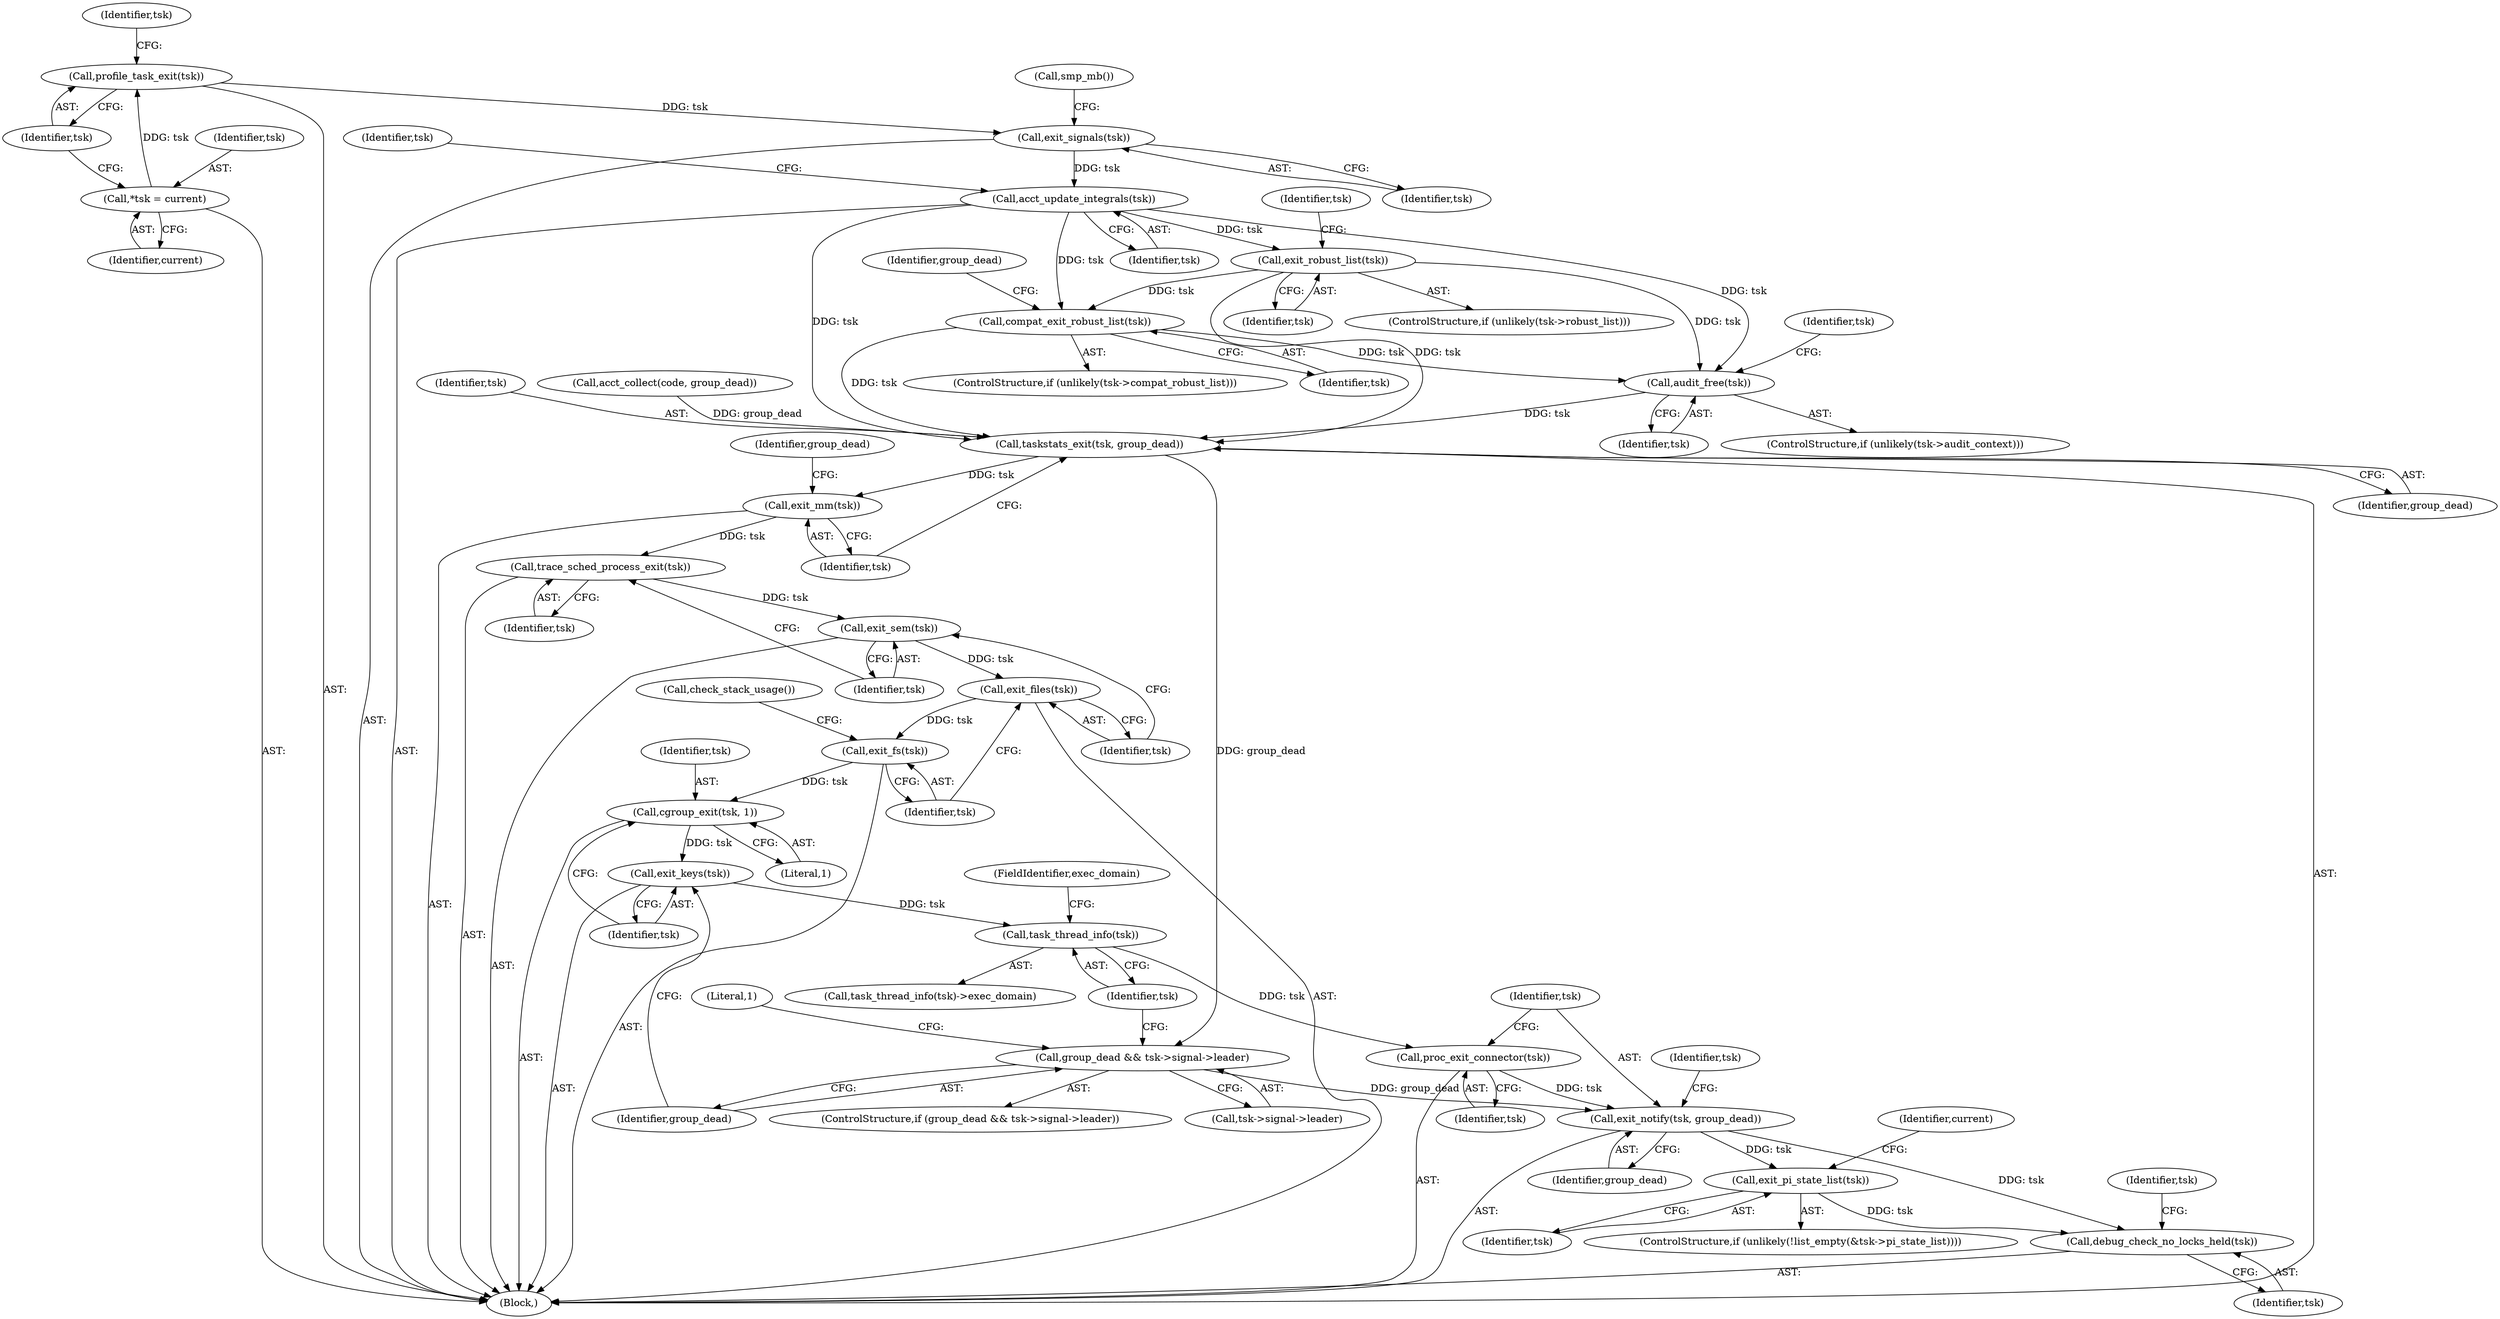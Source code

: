digraph "0_linux_8141c7f3e7aee618312fa1c15109e1219de784a7@API" {
"1000163" [label="(Call,exit_signals(tsk))"];
"1000118" [label="(Call,profile_task_exit(tsk))"];
"1000114" [label="(Call,*tsk = current)"];
"1000174" [label="(Call,acct_update_integrals(tsk))"];
"1000220" [label="(Call,exit_robust_list(tsk))"];
"1000227" [label="(Call,compat_exit_robust_list(tsk))"];
"1000237" [label="(Call,audit_free(tsk))"];
"1000244" [label="(Call,taskstats_exit(tsk, group_dead))"];
"1000247" [label="(Call,exit_mm(tsk))"];
"1000252" [label="(Call,trace_sched_process_exit(tsk))"];
"1000254" [label="(Call,exit_sem(tsk))"];
"1000256" [label="(Call,exit_files(tsk))"];
"1000258" [label="(Call,exit_fs(tsk))"];
"1000262" [label="(Call,cgroup_exit(tsk, 1))"];
"1000265" [label="(Call,exit_keys(tsk))"];
"1000280" [label="(Call,task_thread_info(tsk))"];
"1000294" [label="(Call,proc_exit_connector(tsk))"];
"1000296" [label="(Call,exit_notify(tsk, group_dead))"];
"1000316" [label="(Call,exit_pi_state_list(tsk))"];
"1000327" [label="(Call,debug_check_no_locks_held(tsk))"];
"1000268" [label="(Call,group_dead && tsk->signal->leader)"];
"1000241" [label="(Identifier,tsk)"];
"1000301" [label="(Identifier,tsk)"];
"1000228" [label="(Identifier,tsk)"];
"1000230" [label="(Identifier,group_dead)"];
"1000124" [label="(Identifier,tsk)"];
"1000247" [label="(Call,exit_mm(tsk))"];
"1000225" [label="(Identifier,tsk)"];
"1000276" [label="(Literal,1)"];
"1000294" [label="(Call,proc_exit_connector(tsk))"];
"1000282" [label="(FieldIdentifier,exec_domain)"];
"1000281" [label="(Identifier,tsk)"];
"1000296" [label="(Call,exit_notify(tsk, group_dead))"];
"1000317" [label="(Identifier,tsk)"];
"1000114" [label="(Call,*tsk = current)"];
"1000255" [label="(Identifier,tsk)"];
"1000178" [label="(Identifier,tsk)"];
"1000232" [label="(ControlStructure,if (unlikely(tsk->audit_context)))"];
"1000270" [label="(Call,tsk->signal->leader)"];
"1000112" [label="(Block,)"];
"1000268" [label="(Call,group_dead && tsk->signal->leader)"];
"1000164" [label="(Identifier,tsk)"];
"1000115" [label="(Identifier,tsk)"];
"1000221" [label="(Identifier,tsk)"];
"1000245" [label="(Identifier,tsk)"];
"1000265" [label="(Call,exit_keys(tsk))"];
"1000248" [label="(Identifier,tsk)"];
"1000266" [label="(Identifier,tsk)"];
"1000298" [label="(Identifier,group_dead)"];
"1000116" [label="(Identifier,current)"];
"1000175" [label="(Identifier,tsk)"];
"1000220" [label="(Call,exit_robust_list(tsk))"];
"1000215" [label="(ControlStructure,if (unlikely(tsk->robust_list)))"];
"1000238" [label="(Identifier,tsk)"];
"1000259" [label="(Identifier,tsk)"];
"1000308" [label="(ControlStructure,if (unlikely(!list_empty(&tsk->pi_state_list))))"];
"1000263" [label="(Identifier,tsk)"];
"1000118" [label="(Call,profile_task_exit(tsk))"];
"1000260" [label="(Call,check_stack_usage())"];
"1000280" [label="(Call,task_thread_info(tsk))"];
"1000174" [label="(Call,acct_update_integrals(tsk))"];
"1000212" [label="(Call,acct_collect(code, group_dead))"];
"1000253" [label="(Identifier,tsk)"];
"1000227" [label="(Call,compat_exit_robust_list(tsk))"];
"1000269" [label="(Identifier,group_dead)"];
"1000237" [label="(Call,audit_free(tsk))"];
"1000119" [label="(Identifier,tsk)"];
"1000262" [label="(Call,cgroup_exit(tsk, 1))"];
"1000264" [label="(Literal,1)"];
"1000244" [label="(Call,taskstats_exit(tsk, group_dead))"];
"1000256" [label="(Call,exit_files(tsk))"];
"1000321" [label="(Identifier,current)"];
"1000267" [label="(ControlStructure,if (group_dead && tsk->signal->leader))"];
"1000163" [label="(Call,exit_signals(tsk))"];
"1000252" [label="(Call,trace_sched_process_exit(tsk))"];
"1000250" [label="(Identifier,group_dead)"];
"1000246" [label="(Identifier,group_dead)"];
"1000297" [label="(Identifier,tsk)"];
"1000316" [label="(Call,exit_pi_state_list(tsk))"];
"1000254" [label="(Call,exit_sem(tsk))"];
"1000165" [label="(Call,smp_mb())"];
"1000257" [label="(Identifier,tsk)"];
"1000328" [label="(Identifier,tsk)"];
"1000295" [label="(Identifier,tsk)"];
"1000327" [label="(Call,debug_check_no_locks_held(tsk))"];
"1000331" [label="(Identifier,tsk)"];
"1000222" [label="(ControlStructure,if (unlikely(tsk->compat_robust_list)))"];
"1000258" [label="(Call,exit_fs(tsk))"];
"1000279" [label="(Call,task_thread_info(tsk)->exec_domain)"];
"1000163" -> "1000112"  [label="AST: "];
"1000163" -> "1000164"  [label="CFG: "];
"1000164" -> "1000163"  [label="AST: "];
"1000165" -> "1000163"  [label="CFG: "];
"1000118" -> "1000163"  [label="DDG: tsk"];
"1000163" -> "1000174"  [label="DDG: tsk"];
"1000118" -> "1000112"  [label="AST: "];
"1000118" -> "1000119"  [label="CFG: "];
"1000119" -> "1000118"  [label="AST: "];
"1000124" -> "1000118"  [label="CFG: "];
"1000114" -> "1000118"  [label="DDG: tsk"];
"1000114" -> "1000112"  [label="AST: "];
"1000114" -> "1000116"  [label="CFG: "];
"1000115" -> "1000114"  [label="AST: "];
"1000116" -> "1000114"  [label="AST: "];
"1000119" -> "1000114"  [label="CFG: "];
"1000174" -> "1000112"  [label="AST: "];
"1000174" -> "1000175"  [label="CFG: "];
"1000175" -> "1000174"  [label="AST: "];
"1000178" -> "1000174"  [label="CFG: "];
"1000174" -> "1000220"  [label="DDG: tsk"];
"1000174" -> "1000227"  [label="DDG: tsk"];
"1000174" -> "1000237"  [label="DDG: tsk"];
"1000174" -> "1000244"  [label="DDG: tsk"];
"1000220" -> "1000215"  [label="AST: "];
"1000220" -> "1000221"  [label="CFG: "];
"1000221" -> "1000220"  [label="AST: "];
"1000225" -> "1000220"  [label="CFG: "];
"1000220" -> "1000227"  [label="DDG: tsk"];
"1000220" -> "1000237"  [label="DDG: tsk"];
"1000220" -> "1000244"  [label="DDG: tsk"];
"1000227" -> "1000222"  [label="AST: "];
"1000227" -> "1000228"  [label="CFG: "];
"1000228" -> "1000227"  [label="AST: "];
"1000230" -> "1000227"  [label="CFG: "];
"1000227" -> "1000237"  [label="DDG: tsk"];
"1000227" -> "1000244"  [label="DDG: tsk"];
"1000237" -> "1000232"  [label="AST: "];
"1000237" -> "1000238"  [label="CFG: "];
"1000238" -> "1000237"  [label="AST: "];
"1000241" -> "1000237"  [label="CFG: "];
"1000237" -> "1000244"  [label="DDG: tsk"];
"1000244" -> "1000112"  [label="AST: "];
"1000244" -> "1000246"  [label="CFG: "];
"1000245" -> "1000244"  [label="AST: "];
"1000246" -> "1000244"  [label="AST: "];
"1000248" -> "1000244"  [label="CFG: "];
"1000212" -> "1000244"  [label="DDG: group_dead"];
"1000244" -> "1000247"  [label="DDG: tsk"];
"1000244" -> "1000268"  [label="DDG: group_dead"];
"1000247" -> "1000112"  [label="AST: "];
"1000247" -> "1000248"  [label="CFG: "];
"1000248" -> "1000247"  [label="AST: "];
"1000250" -> "1000247"  [label="CFG: "];
"1000247" -> "1000252"  [label="DDG: tsk"];
"1000252" -> "1000112"  [label="AST: "];
"1000252" -> "1000253"  [label="CFG: "];
"1000253" -> "1000252"  [label="AST: "];
"1000255" -> "1000252"  [label="CFG: "];
"1000252" -> "1000254"  [label="DDG: tsk"];
"1000254" -> "1000112"  [label="AST: "];
"1000254" -> "1000255"  [label="CFG: "];
"1000255" -> "1000254"  [label="AST: "];
"1000257" -> "1000254"  [label="CFG: "];
"1000254" -> "1000256"  [label="DDG: tsk"];
"1000256" -> "1000112"  [label="AST: "];
"1000256" -> "1000257"  [label="CFG: "];
"1000257" -> "1000256"  [label="AST: "];
"1000259" -> "1000256"  [label="CFG: "];
"1000256" -> "1000258"  [label="DDG: tsk"];
"1000258" -> "1000112"  [label="AST: "];
"1000258" -> "1000259"  [label="CFG: "];
"1000259" -> "1000258"  [label="AST: "];
"1000260" -> "1000258"  [label="CFG: "];
"1000258" -> "1000262"  [label="DDG: tsk"];
"1000262" -> "1000112"  [label="AST: "];
"1000262" -> "1000264"  [label="CFG: "];
"1000263" -> "1000262"  [label="AST: "];
"1000264" -> "1000262"  [label="AST: "];
"1000266" -> "1000262"  [label="CFG: "];
"1000262" -> "1000265"  [label="DDG: tsk"];
"1000265" -> "1000112"  [label="AST: "];
"1000265" -> "1000266"  [label="CFG: "];
"1000266" -> "1000265"  [label="AST: "];
"1000269" -> "1000265"  [label="CFG: "];
"1000265" -> "1000280"  [label="DDG: tsk"];
"1000280" -> "1000279"  [label="AST: "];
"1000280" -> "1000281"  [label="CFG: "];
"1000281" -> "1000280"  [label="AST: "];
"1000282" -> "1000280"  [label="CFG: "];
"1000280" -> "1000294"  [label="DDG: tsk"];
"1000294" -> "1000112"  [label="AST: "];
"1000294" -> "1000295"  [label="CFG: "];
"1000295" -> "1000294"  [label="AST: "];
"1000297" -> "1000294"  [label="CFG: "];
"1000294" -> "1000296"  [label="DDG: tsk"];
"1000296" -> "1000112"  [label="AST: "];
"1000296" -> "1000298"  [label="CFG: "];
"1000297" -> "1000296"  [label="AST: "];
"1000298" -> "1000296"  [label="AST: "];
"1000301" -> "1000296"  [label="CFG: "];
"1000268" -> "1000296"  [label="DDG: group_dead"];
"1000296" -> "1000316"  [label="DDG: tsk"];
"1000296" -> "1000327"  [label="DDG: tsk"];
"1000316" -> "1000308"  [label="AST: "];
"1000316" -> "1000317"  [label="CFG: "];
"1000317" -> "1000316"  [label="AST: "];
"1000321" -> "1000316"  [label="CFG: "];
"1000316" -> "1000327"  [label="DDG: tsk"];
"1000327" -> "1000112"  [label="AST: "];
"1000327" -> "1000328"  [label="CFG: "];
"1000328" -> "1000327"  [label="AST: "];
"1000331" -> "1000327"  [label="CFG: "];
"1000268" -> "1000267"  [label="AST: "];
"1000268" -> "1000269"  [label="CFG: "];
"1000268" -> "1000270"  [label="CFG: "];
"1000269" -> "1000268"  [label="AST: "];
"1000270" -> "1000268"  [label="AST: "];
"1000276" -> "1000268"  [label="CFG: "];
"1000281" -> "1000268"  [label="CFG: "];
}
